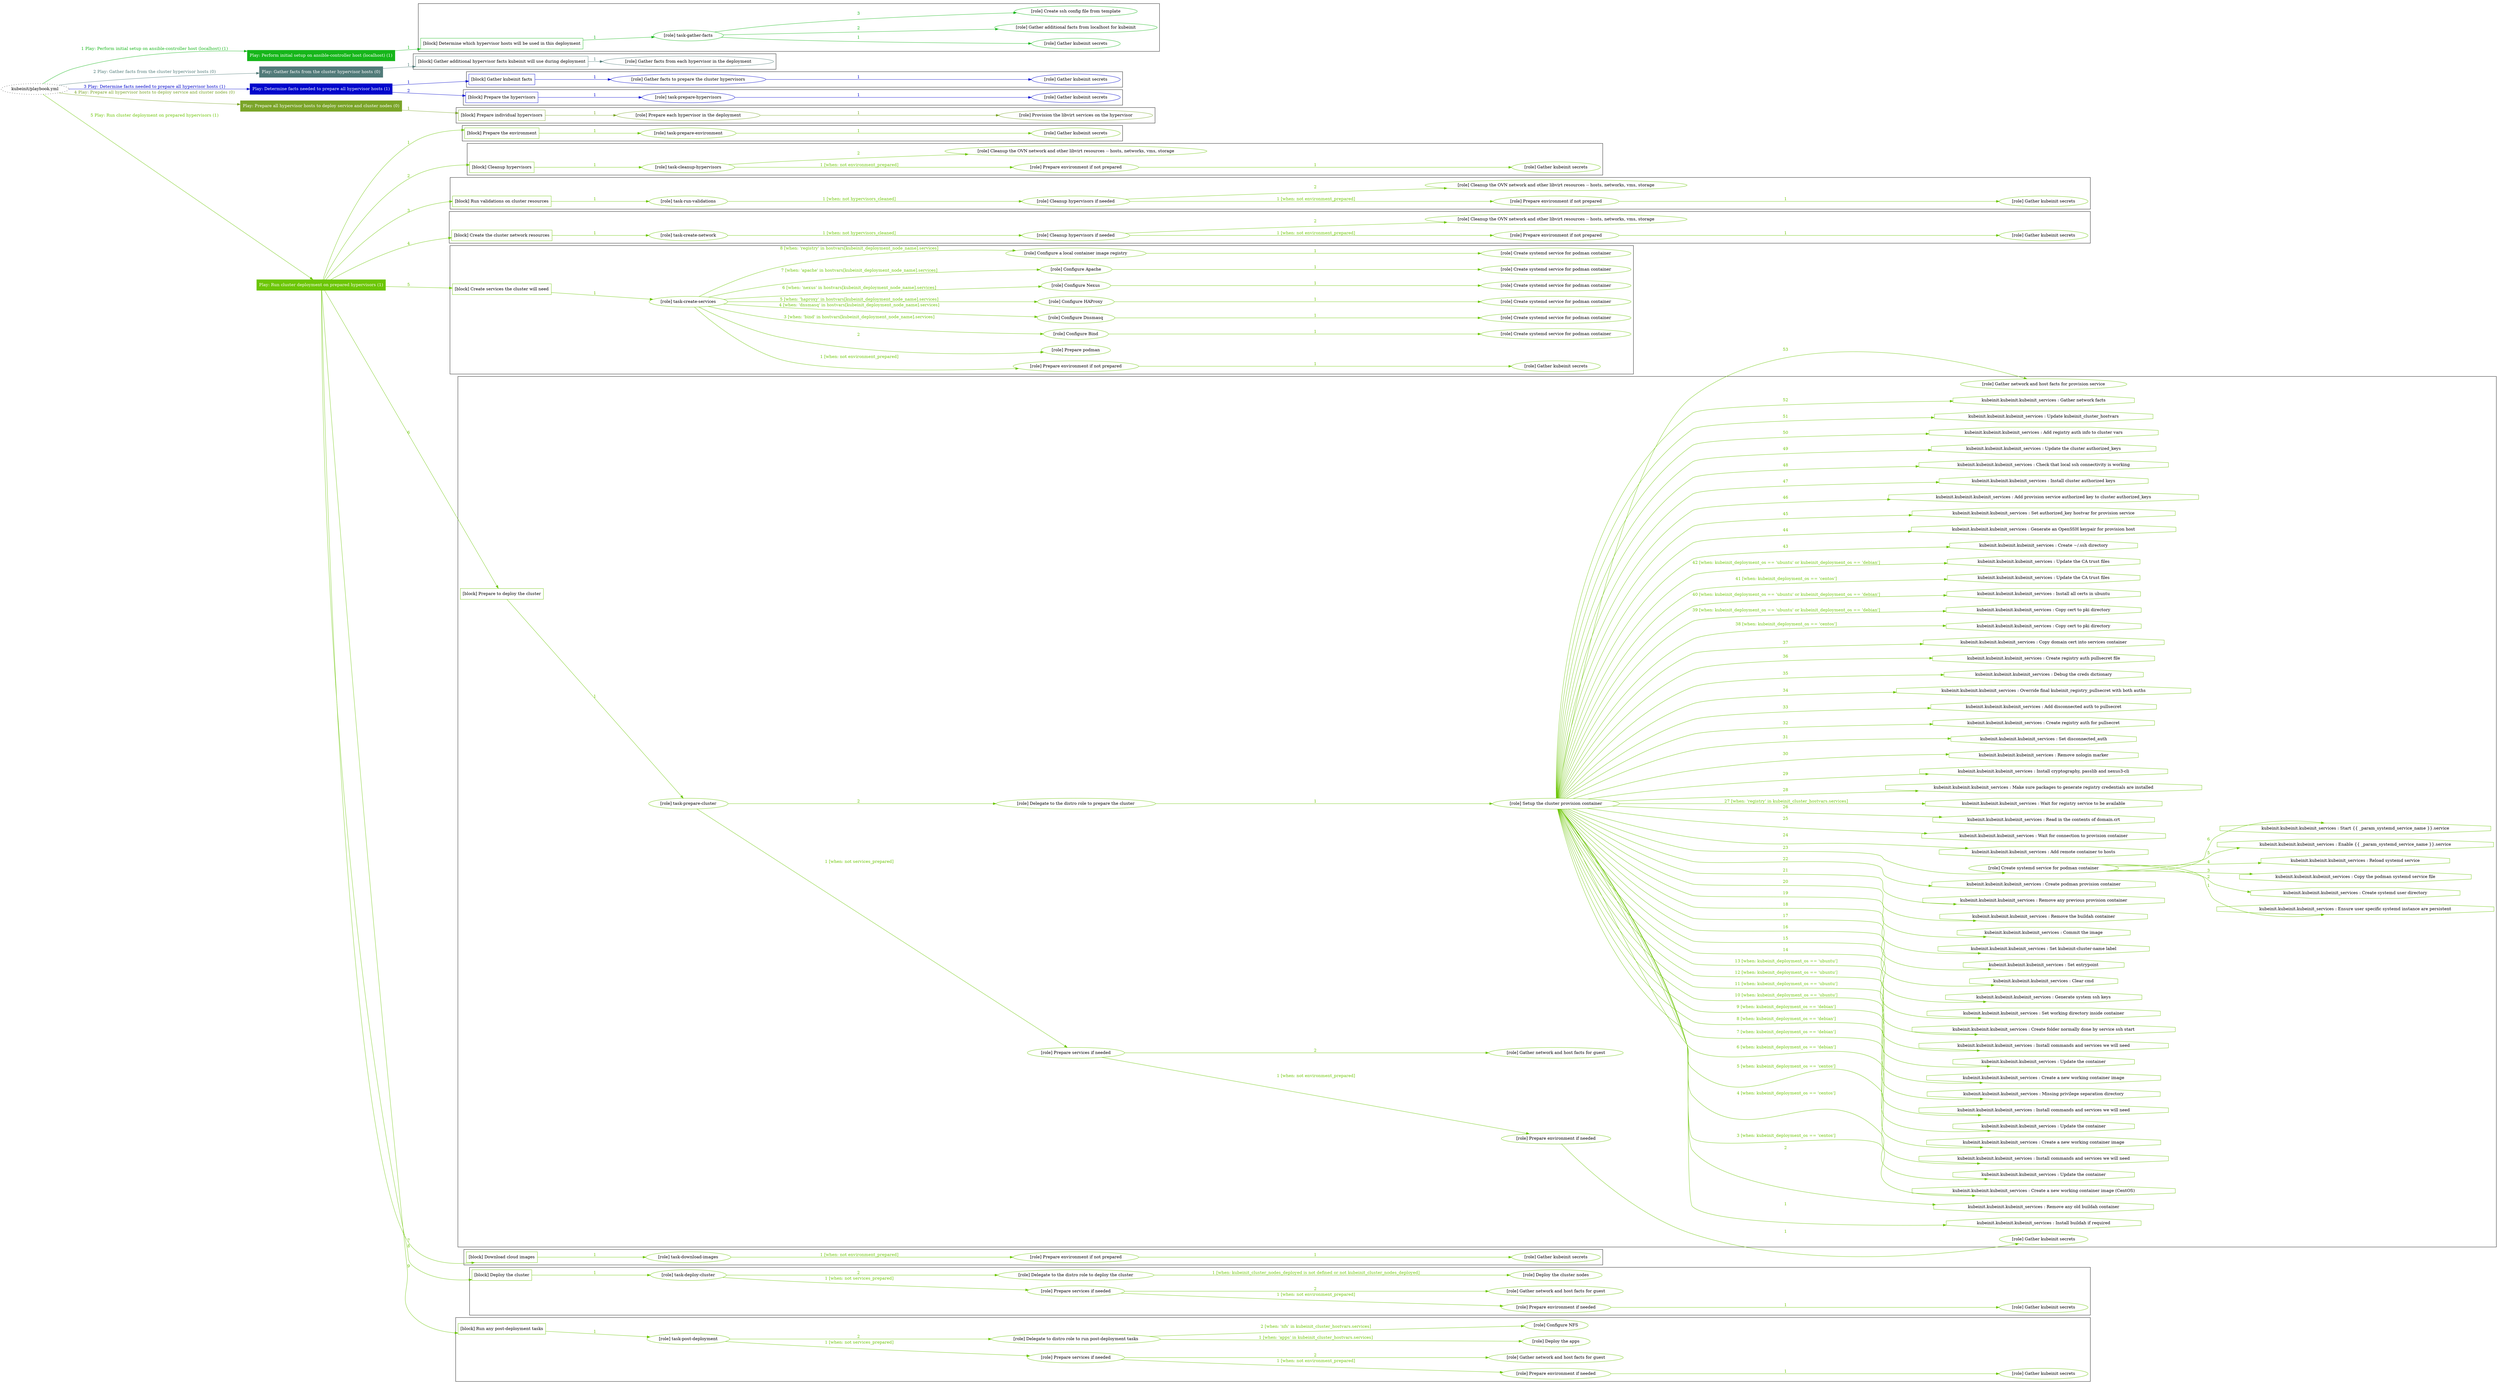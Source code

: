 digraph {
	graph [concentrate=true ordering=in rankdir=LR ratio=fill]
	edge [esep=5 sep=10]
	"kubeinit/playbook.yml" [URL="/home/runner/work/kubeinit/kubeinit/kubeinit/playbook.yml" id=playbook_4934f4cb style=dotted]
	"kubeinit/playbook.yml" -> play_ea3794a0 [label="1 Play: Perform initial setup on ansible-controller host (localhost) (1)" color="#16b61a" fontcolor="#16b61a" id=edge_play_ea3794a0 labeltooltip="1 Play: Perform initial setup on ansible-controller host (localhost) (1)" tooltip="1 Play: Perform initial setup on ansible-controller host (localhost) (1)"]
	subgraph "Play: Perform initial setup on ansible-controller host (localhost) (1)" {
		play_ea3794a0 [label="Play: Perform initial setup on ansible-controller host (localhost) (1)" URL="/home/runner/work/kubeinit/kubeinit/kubeinit/playbook.yml" color="#16b61a" fontcolor="#ffffff" id=play_ea3794a0 shape=box style=filled tooltip=localhost]
		play_ea3794a0 -> block_f4bc4127 [label=1 color="#16b61a" fontcolor="#16b61a" id=edge_block_f4bc4127 labeltooltip=1 tooltip=1]
		subgraph cluster_block_f4bc4127 {
			block_f4bc4127 [label="[block] Determine which hypervisor hosts will be used in this deployment" URL="/home/runner/work/kubeinit/kubeinit/kubeinit/playbook.yml" color="#16b61a" id=block_f4bc4127 labeltooltip="Determine which hypervisor hosts will be used in this deployment" shape=box tooltip="Determine which hypervisor hosts will be used in this deployment"]
			block_f4bc4127 -> role_016e8827 [label="1 " color="#16b61a" fontcolor="#16b61a" id=edge_role_016e8827 labeltooltip="1 " tooltip="1 "]
			subgraph "task-gather-facts" {
				role_016e8827 [label="[role] task-gather-facts" URL="/home/runner/work/kubeinit/kubeinit/kubeinit/playbook.yml" color="#16b61a" id=role_016e8827 tooltip="task-gather-facts"]
				role_016e8827 -> role_120da978 [label="1 " color="#16b61a" fontcolor="#16b61a" id=edge_role_120da978 labeltooltip="1 " tooltip="1 "]
				subgraph "Gather kubeinit secrets" {
					role_120da978 [label="[role] Gather kubeinit secrets" URL="/home/runner/.ansible/collections/ansible_collections/kubeinit/kubeinit/roles/kubeinit_prepare/tasks/build_hypervisors_group.yml" color="#16b61a" id=role_120da978 tooltip="Gather kubeinit secrets"]
				}
				role_016e8827 -> role_53b22292 [label="2 " color="#16b61a" fontcolor="#16b61a" id=edge_role_53b22292 labeltooltip="2 " tooltip="2 "]
				subgraph "Gather additional facts from localhost for kubeinit" {
					role_53b22292 [label="[role] Gather additional facts from localhost for kubeinit" URL="/home/runner/.ansible/collections/ansible_collections/kubeinit/kubeinit/roles/kubeinit_prepare/tasks/build_hypervisors_group.yml" color="#16b61a" id=role_53b22292 tooltip="Gather additional facts from localhost for kubeinit"]
				}
				role_016e8827 -> role_ed98422d [label="3 " color="#16b61a" fontcolor="#16b61a" id=edge_role_ed98422d labeltooltip="3 " tooltip="3 "]
				subgraph "Create ssh config file from template" {
					role_ed98422d [label="[role] Create ssh config file from template" URL="/home/runner/.ansible/collections/ansible_collections/kubeinit/kubeinit/roles/kubeinit_prepare/tasks/build_hypervisors_group.yml" color="#16b61a" id=role_ed98422d tooltip="Create ssh config file from template"]
				}
			}
		}
	}
	"kubeinit/playbook.yml" -> play_dd7f96a6 [label="2 Play: Gather facts from the cluster hypervisor hosts (0)" color="#517b79" fontcolor="#517b79" id=edge_play_dd7f96a6 labeltooltip="2 Play: Gather facts from the cluster hypervisor hosts (0)" tooltip="2 Play: Gather facts from the cluster hypervisor hosts (0)"]
	subgraph "Play: Gather facts from the cluster hypervisor hosts (0)" {
		play_dd7f96a6 [label="Play: Gather facts from the cluster hypervisor hosts (0)" URL="/home/runner/work/kubeinit/kubeinit/kubeinit/playbook.yml" color="#517b79" fontcolor="#ffffff" id=play_dd7f96a6 shape=box style=filled tooltip="Play: Gather facts from the cluster hypervisor hosts (0)"]
		play_dd7f96a6 -> block_edec35a9 [label=1 color="#517b79" fontcolor="#517b79" id=edge_block_edec35a9 labeltooltip=1 tooltip=1]
		subgraph cluster_block_edec35a9 {
			block_edec35a9 [label="[block] Gather additional hypervisor facts kubeinit will use during deployment" URL="/home/runner/work/kubeinit/kubeinit/kubeinit/playbook.yml" color="#517b79" id=block_edec35a9 labeltooltip="Gather additional hypervisor facts kubeinit will use during deployment" shape=box tooltip="Gather additional hypervisor facts kubeinit will use during deployment"]
			block_edec35a9 -> role_c4075331 [label="1 " color="#517b79" fontcolor="#517b79" id=edge_role_c4075331 labeltooltip="1 " tooltip="1 "]
			subgraph "Gather facts from each hypervisor in the deployment" {
				role_c4075331 [label="[role] Gather facts from each hypervisor in the deployment" URL="/home/runner/work/kubeinit/kubeinit/kubeinit/playbook.yml" color="#517b79" id=role_c4075331 tooltip="Gather facts from each hypervisor in the deployment"]
			}
		}
	}
	"kubeinit/playbook.yml" -> play_bf402dd0 [label="3 Play: Determine facts needed to prepare all hypervisor hosts (1)" color="#0006cc" fontcolor="#0006cc" id=edge_play_bf402dd0 labeltooltip="3 Play: Determine facts needed to prepare all hypervisor hosts (1)" tooltip="3 Play: Determine facts needed to prepare all hypervisor hosts (1)"]
	subgraph "Play: Determine facts needed to prepare all hypervisor hosts (1)" {
		play_bf402dd0 [label="Play: Determine facts needed to prepare all hypervisor hosts (1)" URL="/home/runner/work/kubeinit/kubeinit/kubeinit/playbook.yml" color="#0006cc" fontcolor="#ffffff" id=play_bf402dd0 shape=box style=filled tooltip=localhost]
		play_bf402dd0 -> block_d51c7915 [label=1 color="#0006cc" fontcolor="#0006cc" id=edge_block_d51c7915 labeltooltip=1 tooltip=1]
		subgraph cluster_block_d51c7915 {
			block_d51c7915 [label="[block] Gather kubeinit facts" URL="/home/runner/work/kubeinit/kubeinit/kubeinit/playbook.yml" color="#0006cc" id=block_d51c7915 labeltooltip="Gather kubeinit facts" shape=box tooltip="Gather kubeinit facts"]
			block_d51c7915 -> role_5cd23a6c [label="1 " color="#0006cc" fontcolor="#0006cc" id=edge_role_5cd23a6c labeltooltip="1 " tooltip="1 "]
			subgraph "Gather facts to prepare the cluster hypervisors" {
				role_5cd23a6c [label="[role] Gather facts to prepare the cluster hypervisors" URL="/home/runner/work/kubeinit/kubeinit/kubeinit/playbook.yml" color="#0006cc" id=role_5cd23a6c tooltip="Gather facts to prepare the cluster hypervisors"]
				role_5cd23a6c -> role_04a1feef [label="1 " color="#0006cc" fontcolor="#0006cc" id=edge_role_04a1feef labeltooltip="1 " tooltip="1 "]
				subgraph "Gather kubeinit secrets" {
					role_04a1feef [label="[role] Gather kubeinit secrets" URL="/home/runner/.ansible/collections/ansible_collections/kubeinit/kubeinit/roles/kubeinit_prepare/tasks/gather_kubeinit_facts.yml" color="#0006cc" id=role_04a1feef tooltip="Gather kubeinit secrets"]
				}
			}
		}
		play_bf402dd0 -> block_09a7a346 [label=2 color="#0006cc" fontcolor="#0006cc" id=edge_block_09a7a346 labeltooltip=2 tooltip=2]
		subgraph cluster_block_09a7a346 {
			block_09a7a346 [label="[block] Prepare the hypervisors" URL="/home/runner/work/kubeinit/kubeinit/kubeinit/playbook.yml" color="#0006cc" id=block_09a7a346 labeltooltip="Prepare the hypervisors" shape=box tooltip="Prepare the hypervisors"]
			block_09a7a346 -> role_e2bb0c88 [label="1 " color="#0006cc" fontcolor="#0006cc" id=edge_role_e2bb0c88 labeltooltip="1 " tooltip="1 "]
			subgraph "task-prepare-hypervisors" {
				role_e2bb0c88 [label="[role] task-prepare-hypervisors" URL="/home/runner/work/kubeinit/kubeinit/kubeinit/playbook.yml" color="#0006cc" id=role_e2bb0c88 tooltip="task-prepare-hypervisors"]
				role_e2bb0c88 -> role_d41fcbd1 [label="1 " color="#0006cc" fontcolor="#0006cc" id=edge_role_d41fcbd1 labeltooltip="1 " tooltip="1 "]
				subgraph "Gather kubeinit secrets" {
					role_d41fcbd1 [label="[role] Gather kubeinit secrets" URL="/home/runner/.ansible/collections/ansible_collections/kubeinit/kubeinit/roles/kubeinit_prepare/tasks/gather_kubeinit_facts.yml" color="#0006cc" id=role_d41fcbd1 tooltip="Gather kubeinit secrets"]
				}
			}
		}
	}
	"kubeinit/playbook.yml" -> play_63d2fd92 [label="4 Play: Prepare all hypervisor hosts to deploy service and cluster nodes (0)" color="#7aa428" fontcolor="#7aa428" id=edge_play_63d2fd92 labeltooltip="4 Play: Prepare all hypervisor hosts to deploy service and cluster nodes (0)" tooltip="4 Play: Prepare all hypervisor hosts to deploy service and cluster nodes (0)"]
	subgraph "Play: Prepare all hypervisor hosts to deploy service and cluster nodes (0)" {
		play_63d2fd92 [label="Play: Prepare all hypervisor hosts to deploy service and cluster nodes (0)" URL="/home/runner/work/kubeinit/kubeinit/kubeinit/playbook.yml" color="#7aa428" fontcolor="#ffffff" id=play_63d2fd92 shape=box style=filled tooltip="Play: Prepare all hypervisor hosts to deploy service and cluster nodes (0)"]
		play_63d2fd92 -> block_7ea7226e [label=1 color="#7aa428" fontcolor="#7aa428" id=edge_block_7ea7226e labeltooltip=1 tooltip=1]
		subgraph cluster_block_7ea7226e {
			block_7ea7226e [label="[block] Prepare individual hypervisors" URL="/home/runner/work/kubeinit/kubeinit/kubeinit/playbook.yml" color="#7aa428" id=block_7ea7226e labeltooltip="Prepare individual hypervisors" shape=box tooltip="Prepare individual hypervisors"]
			block_7ea7226e -> role_1abc4898 [label="1 " color="#7aa428" fontcolor="#7aa428" id=edge_role_1abc4898 labeltooltip="1 " tooltip="1 "]
			subgraph "Prepare each hypervisor in the deployment" {
				role_1abc4898 [label="[role] Prepare each hypervisor in the deployment" URL="/home/runner/work/kubeinit/kubeinit/kubeinit/playbook.yml" color="#7aa428" id=role_1abc4898 tooltip="Prepare each hypervisor in the deployment"]
				role_1abc4898 -> role_d089b6ea [label="1 " color="#7aa428" fontcolor="#7aa428" id=edge_role_d089b6ea labeltooltip="1 " tooltip="1 "]
				subgraph "Provision the libvirt services on the hypervisor" {
					role_d089b6ea [label="[role] Provision the libvirt services on the hypervisor" URL="/home/runner/.ansible/collections/ansible_collections/kubeinit/kubeinit/roles/kubeinit_prepare/tasks/prepare_hypervisor.yml" color="#7aa428" id=role_d089b6ea tooltip="Provision the libvirt services on the hypervisor"]
				}
			}
		}
	}
	"kubeinit/playbook.yml" -> play_3f7c3c66 [label="5 Play: Run cluster deployment on prepared hypervisors (1)" color="#6cc606" fontcolor="#6cc606" id=edge_play_3f7c3c66 labeltooltip="5 Play: Run cluster deployment on prepared hypervisors (1)" tooltip="5 Play: Run cluster deployment on prepared hypervisors (1)"]
	subgraph "Play: Run cluster deployment on prepared hypervisors (1)" {
		play_3f7c3c66 [label="Play: Run cluster deployment on prepared hypervisors (1)" URL="/home/runner/work/kubeinit/kubeinit/kubeinit/playbook.yml" color="#6cc606" fontcolor="#ffffff" id=play_3f7c3c66 shape=box style=filled tooltip=localhost]
		play_3f7c3c66 -> block_cd6a34c7 [label=1 color="#6cc606" fontcolor="#6cc606" id=edge_block_cd6a34c7 labeltooltip=1 tooltip=1]
		subgraph cluster_block_cd6a34c7 {
			block_cd6a34c7 [label="[block] Prepare the environment" URL="/home/runner/work/kubeinit/kubeinit/kubeinit/playbook.yml" color="#6cc606" id=block_cd6a34c7 labeltooltip="Prepare the environment" shape=box tooltip="Prepare the environment"]
			block_cd6a34c7 -> role_6915295e [label="1 " color="#6cc606" fontcolor="#6cc606" id=edge_role_6915295e labeltooltip="1 " tooltip="1 "]
			subgraph "task-prepare-environment" {
				role_6915295e [label="[role] task-prepare-environment" URL="/home/runner/work/kubeinit/kubeinit/kubeinit/playbook.yml" color="#6cc606" id=role_6915295e tooltip="task-prepare-environment"]
				role_6915295e -> role_ec48a196 [label="1 " color="#6cc606" fontcolor="#6cc606" id=edge_role_ec48a196 labeltooltip="1 " tooltip="1 "]
				subgraph "Gather kubeinit secrets" {
					role_ec48a196 [label="[role] Gather kubeinit secrets" URL="/home/runner/.ansible/collections/ansible_collections/kubeinit/kubeinit/roles/kubeinit_prepare/tasks/gather_kubeinit_facts.yml" color="#6cc606" id=role_ec48a196 tooltip="Gather kubeinit secrets"]
				}
			}
		}
		play_3f7c3c66 -> block_000bb935 [label=2 color="#6cc606" fontcolor="#6cc606" id=edge_block_000bb935 labeltooltip=2 tooltip=2]
		subgraph cluster_block_000bb935 {
			block_000bb935 [label="[block] Cleanup hypervisors" URL="/home/runner/work/kubeinit/kubeinit/kubeinit/playbook.yml" color="#6cc606" id=block_000bb935 labeltooltip="Cleanup hypervisors" shape=box tooltip="Cleanup hypervisors"]
			block_000bb935 -> role_f241dbab [label="1 " color="#6cc606" fontcolor="#6cc606" id=edge_role_f241dbab labeltooltip="1 " tooltip="1 "]
			subgraph "task-cleanup-hypervisors" {
				role_f241dbab [label="[role] task-cleanup-hypervisors" URL="/home/runner/work/kubeinit/kubeinit/kubeinit/playbook.yml" color="#6cc606" id=role_f241dbab tooltip="task-cleanup-hypervisors"]
				role_f241dbab -> role_51d10d52 [label="1 [when: not environment_prepared]" color="#6cc606" fontcolor="#6cc606" id=edge_role_51d10d52 labeltooltip="1 [when: not environment_prepared]" tooltip="1 [when: not environment_prepared]"]
				subgraph "Prepare environment if not prepared" {
					role_51d10d52 [label="[role] Prepare environment if not prepared" URL="/home/runner/.ansible/collections/ansible_collections/kubeinit/kubeinit/roles/kubeinit_prepare/tasks/cleanup_hypervisors.yml" color="#6cc606" id=role_51d10d52 tooltip="Prepare environment if not prepared"]
					role_51d10d52 -> role_0c7019b3 [label="1 " color="#6cc606" fontcolor="#6cc606" id=edge_role_0c7019b3 labeltooltip="1 " tooltip="1 "]
					subgraph "Gather kubeinit secrets" {
						role_0c7019b3 [label="[role] Gather kubeinit secrets" URL="/home/runner/.ansible/collections/ansible_collections/kubeinit/kubeinit/roles/kubeinit_prepare/tasks/gather_kubeinit_facts.yml" color="#6cc606" id=role_0c7019b3 tooltip="Gather kubeinit secrets"]
					}
				}
				role_f241dbab -> role_86c93d81 [label="2 " color="#6cc606" fontcolor="#6cc606" id=edge_role_86c93d81 labeltooltip="2 " tooltip="2 "]
				subgraph "Cleanup the OVN network and other libvirt resources -- hosts, networks, vms, storage" {
					role_86c93d81 [label="[role] Cleanup the OVN network and other libvirt resources -- hosts, networks, vms, storage" URL="/home/runner/.ansible/collections/ansible_collections/kubeinit/kubeinit/roles/kubeinit_prepare/tasks/cleanup_hypervisors.yml" color="#6cc606" id=role_86c93d81 tooltip="Cleanup the OVN network and other libvirt resources -- hosts, networks, vms, storage"]
				}
			}
		}
		play_3f7c3c66 -> block_e200d7bc [label=3 color="#6cc606" fontcolor="#6cc606" id=edge_block_e200d7bc labeltooltip=3 tooltip=3]
		subgraph cluster_block_e200d7bc {
			block_e200d7bc [label="[block] Run validations on cluster resources" URL="/home/runner/work/kubeinit/kubeinit/kubeinit/playbook.yml" color="#6cc606" id=block_e200d7bc labeltooltip="Run validations on cluster resources" shape=box tooltip="Run validations on cluster resources"]
			block_e200d7bc -> role_5c41e8d0 [label="1 " color="#6cc606" fontcolor="#6cc606" id=edge_role_5c41e8d0 labeltooltip="1 " tooltip="1 "]
			subgraph "task-run-validations" {
				role_5c41e8d0 [label="[role] task-run-validations" URL="/home/runner/work/kubeinit/kubeinit/kubeinit/playbook.yml" color="#6cc606" id=role_5c41e8d0 tooltip="task-run-validations"]
				role_5c41e8d0 -> role_ff2cb4a1 [label="1 [when: not hypervisors_cleaned]" color="#6cc606" fontcolor="#6cc606" id=edge_role_ff2cb4a1 labeltooltip="1 [when: not hypervisors_cleaned]" tooltip="1 [when: not hypervisors_cleaned]"]
				subgraph "Cleanup hypervisors if needed" {
					role_ff2cb4a1 [label="[role] Cleanup hypervisors if needed" URL="/home/runner/.ansible/collections/ansible_collections/kubeinit/kubeinit/roles/kubeinit_validations/tasks/main.yml" color="#6cc606" id=role_ff2cb4a1 tooltip="Cleanup hypervisors if needed"]
					role_ff2cb4a1 -> role_9ccf2e3b [label="1 [when: not environment_prepared]" color="#6cc606" fontcolor="#6cc606" id=edge_role_9ccf2e3b labeltooltip="1 [when: not environment_prepared]" tooltip="1 [when: not environment_prepared]"]
					subgraph "Prepare environment if not prepared" {
						role_9ccf2e3b [label="[role] Prepare environment if not prepared" URL="/home/runner/.ansible/collections/ansible_collections/kubeinit/kubeinit/roles/kubeinit_prepare/tasks/cleanup_hypervisors.yml" color="#6cc606" id=role_9ccf2e3b tooltip="Prepare environment if not prepared"]
						role_9ccf2e3b -> role_6fe83c17 [label="1 " color="#6cc606" fontcolor="#6cc606" id=edge_role_6fe83c17 labeltooltip="1 " tooltip="1 "]
						subgraph "Gather kubeinit secrets" {
							role_6fe83c17 [label="[role] Gather kubeinit secrets" URL="/home/runner/.ansible/collections/ansible_collections/kubeinit/kubeinit/roles/kubeinit_prepare/tasks/gather_kubeinit_facts.yml" color="#6cc606" id=role_6fe83c17 tooltip="Gather kubeinit secrets"]
						}
					}
					role_ff2cb4a1 -> role_ad556de8 [label="2 " color="#6cc606" fontcolor="#6cc606" id=edge_role_ad556de8 labeltooltip="2 " tooltip="2 "]
					subgraph "Cleanup the OVN network and other libvirt resources -- hosts, networks, vms, storage" {
						role_ad556de8 [label="[role] Cleanup the OVN network and other libvirt resources -- hosts, networks, vms, storage" URL="/home/runner/.ansible/collections/ansible_collections/kubeinit/kubeinit/roles/kubeinit_prepare/tasks/cleanup_hypervisors.yml" color="#6cc606" id=role_ad556de8 tooltip="Cleanup the OVN network and other libvirt resources -- hosts, networks, vms, storage"]
					}
				}
			}
		}
		play_3f7c3c66 -> block_e9760565 [label=4 color="#6cc606" fontcolor="#6cc606" id=edge_block_e9760565 labeltooltip=4 tooltip=4]
		subgraph cluster_block_e9760565 {
			block_e9760565 [label="[block] Create the cluster network resources" URL="/home/runner/work/kubeinit/kubeinit/kubeinit/playbook.yml" color="#6cc606" id=block_e9760565 labeltooltip="Create the cluster network resources" shape=box tooltip="Create the cluster network resources"]
			block_e9760565 -> role_037780f9 [label="1 " color="#6cc606" fontcolor="#6cc606" id=edge_role_037780f9 labeltooltip="1 " tooltip="1 "]
			subgraph "task-create-network" {
				role_037780f9 [label="[role] task-create-network" URL="/home/runner/work/kubeinit/kubeinit/kubeinit/playbook.yml" color="#6cc606" id=role_037780f9 tooltip="task-create-network"]
				role_037780f9 -> role_dfa423c9 [label="1 [when: not hypervisors_cleaned]" color="#6cc606" fontcolor="#6cc606" id=edge_role_dfa423c9 labeltooltip="1 [when: not hypervisors_cleaned]" tooltip="1 [when: not hypervisors_cleaned]"]
				subgraph "Cleanup hypervisors if needed" {
					role_dfa423c9 [label="[role] Cleanup hypervisors if needed" URL="/home/runner/.ansible/collections/ansible_collections/kubeinit/kubeinit/roles/kubeinit_libvirt/tasks/create_network.yml" color="#6cc606" id=role_dfa423c9 tooltip="Cleanup hypervisors if needed"]
					role_dfa423c9 -> role_5a2df560 [label="1 [when: not environment_prepared]" color="#6cc606" fontcolor="#6cc606" id=edge_role_5a2df560 labeltooltip="1 [when: not environment_prepared]" tooltip="1 [when: not environment_prepared]"]
					subgraph "Prepare environment if not prepared" {
						role_5a2df560 [label="[role] Prepare environment if not prepared" URL="/home/runner/.ansible/collections/ansible_collections/kubeinit/kubeinit/roles/kubeinit_prepare/tasks/cleanup_hypervisors.yml" color="#6cc606" id=role_5a2df560 tooltip="Prepare environment if not prepared"]
						role_5a2df560 -> role_42ed6234 [label="1 " color="#6cc606" fontcolor="#6cc606" id=edge_role_42ed6234 labeltooltip="1 " tooltip="1 "]
						subgraph "Gather kubeinit secrets" {
							role_42ed6234 [label="[role] Gather kubeinit secrets" URL="/home/runner/.ansible/collections/ansible_collections/kubeinit/kubeinit/roles/kubeinit_prepare/tasks/gather_kubeinit_facts.yml" color="#6cc606" id=role_42ed6234 tooltip="Gather kubeinit secrets"]
						}
					}
					role_dfa423c9 -> role_f31902db [label="2 " color="#6cc606" fontcolor="#6cc606" id=edge_role_f31902db labeltooltip="2 " tooltip="2 "]
					subgraph "Cleanup the OVN network and other libvirt resources -- hosts, networks, vms, storage" {
						role_f31902db [label="[role] Cleanup the OVN network and other libvirt resources -- hosts, networks, vms, storage" URL="/home/runner/.ansible/collections/ansible_collections/kubeinit/kubeinit/roles/kubeinit_prepare/tasks/cleanup_hypervisors.yml" color="#6cc606" id=role_f31902db tooltip="Cleanup the OVN network and other libvirt resources -- hosts, networks, vms, storage"]
					}
				}
			}
		}
		play_3f7c3c66 -> block_51747fdf [label=5 color="#6cc606" fontcolor="#6cc606" id=edge_block_51747fdf labeltooltip=5 tooltip=5]
		subgraph cluster_block_51747fdf {
			block_51747fdf [label="[block] Create services the cluster will need" URL="/home/runner/work/kubeinit/kubeinit/kubeinit/playbook.yml" color="#6cc606" id=block_51747fdf labeltooltip="Create services the cluster will need" shape=box tooltip="Create services the cluster will need"]
			block_51747fdf -> role_094503f9 [label="1 " color="#6cc606" fontcolor="#6cc606" id=edge_role_094503f9 labeltooltip="1 " tooltip="1 "]
			subgraph "task-create-services" {
				role_094503f9 [label="[role] task-create-services" URL="/home/runner/work/kubeinit/kubeinit/kubeinit/playbook.yml" color="#6cc606" id=role_094503f9 tooltip="task-create-services"]
				role_094503f9 -> role_ea6b0f39 [label="1 [when: not environment_prepared]" color="#6cc606" fontcolor="#6cc606" id=edge_role_ea6b0f39 labeltooltip="1 [when: not environment_prepared]" tooltip="1 [when: not environment_prepared]"]
				subgraph "Prepare environment if not prepared" {
					role_ea6b0f39 [label="[role] Prepare environment if not prepared" URL="/home/runner/.ansible/collections/ansible_collections/kubeinit/kubeinit/roles/kubeinit_services/tasks/main.yml" color="#6cc606" id=role_ea6b0f39 tooltip="Prepare environment if not prepared"]
					role_ea6b0f39 -> role_7e9e9f47 [label="1 " color="#6cc606" fontcolor="#6cc606" id=edge_role_7e9e9f47 labeltooltip="1 " tooltip="1 "]
					subgraph "Gather kubeinit secrets" {
						role_7e9e9f47 [label="[role] Gather kubeinit secrets" URL="/home/runner/.ansible/collections/ansible_collections/kubeinit/kubeinit/roles/kubeinit_prepare/tasks/gather_kubeinit_facts.yml" color="#6cc606" id=role_7e9e9f47 tooltip="Gather kubeinit secrets"]
					}
				}
				role_094503f9 -> role_8ca9022f [label="2 " color="#6cc606" fontcolor="#6cc606" id=edge_role_8ca9022f labeltooltip="2 " tooltip="2 "]
				subgraph "Prepare podman" {
					role_8ca9022f [label="[role] Prepare podman" URL="/home/runner/.ansible/collections/ansible_collections/kubeinit/kubeinit/roles/kubeinit_services/tasks/00_create_service_pod.yml" color="#6cc606" id=role_8ca9022f tooltip="Prepare podman"]
				}
				role_094503f9 -> role_434f25c4 [label="3 [when: 'bind' in hostvars[kubeinit_deployment_node_name].services]" color="#6cc606" fontcolor="#6cc606" id=edge_role_434f25c4 labeltooltip="3 [when: 'bind' in hostvars[kubeinit_deployment_node_name].services]" tooltip="3 [when: 'bind' in hostvars[kubeinit_deployment_node_name].services]"]
				subgraph "Configure Bind" {
					role_434f25c4 [label="[role] Configure Bind" URL="/home/runner/.ansible/collections/ansible_collections/kubeinit/kubeinit/roles/kubeinit_services/tasks/start_services_containers.yml" color="#6cc606" id=role_434f25c4 tooltip="Configure Bind"]
					role_434f25c4 -> role_3ffc59ff [label="1 " color="#6cc606" fontcolor="#6cc606" id=edge_role_3ffc59ff labeltooltip="1 " tooltip="1 "]
					subgraph "Create systemd service for podman container" {
						role_3ffc59ff [label="[role] Create systemd service for podman container" URL="/home/runner/.ansible/collections/ansible_collections/kubeinit/kubeinit/roles/kubeinit_bind/tasks/main.yml" color="#6cc606" id=role_3ffc59ff tooltip="Create systemd service for podman container"]
					}
				}
				role_094503f9 -> role_be39cb42 [label="4 [when: 'dnsmasq' in hostvars[kubeinit_deployment_node_name].services]" color="#6cc606" fontcolor="#6cc606" id=edge_role_be39cb42 labeltooltip="4 [when: 'dnsmasq' in hostvars[kubeinit_deployment_node_name].services]" tooltip="4 [when: 'dnsmasq' in hostvars[kubeinit_deployment_node_name].services]"]
				subgraph "Configure Dnsmasq" {
					role_be39cb42 [label="[role] Configure Dnsmasq" URL="/home/runner/.ansible/collections/ansible_collections/kubeinit/kubeinit/roles/kubeinit_services/tasks/start_services_containers.yml" color="#6cc606" id=role_be39cb42 tooltip="Configure Dnsmasq"]
					role_be39cb42 -> role_9b044c15 [label="1 " color="#6cc606" fontcolor="#6cc606" id=edge_role_9b044c15 labeltooltip="1 " tooltip="1 "]
					subgraph "Create systemd service for podman container" {
						role_9b044c15 [label="[role] Create systemd service for podman container" URL="/home/runner/.ansible/collections/ansible_collections/kubeinit/kubeinit/roles/kubeinit_dnsmasq/tasks/main.yml" color="#6cc606" id=role_9b044c15 tooltip="Create systemd service for podman container"]
					}
				}
				role_094503f9 -> role_5f63fa28 [label="5 [when: 'haproxy' in hostvars[kubeinit_deployment_node_name].services]" color="#6cc606" fontcolor="#6cc606" id=edge_role_5f63fa28 labeltooltip="5 [when: 'haproxy' in hostvars[kubeinit_deployment_node_name].services]" tooltip="5 [when: 'haproxy' in hostvars[kubeinit_deployment_node_name].services]"]
				subgraph "Configure HAProxy" {
					role_5f63fa28 [label="[role] Configure HAProxy" URL="/home/runner/.ansible/collections/ansible_collections/kubeinit/kubeinit/roles/kubeinit_services/tasks/start_services_containers.yml" color="#6cc606" id=role_5f63fa28 tooltip="Configure HAProxy"]
					role_5f63fa28 -> role_661575a6 [label="1 " color="#6cc606" fontcolor="#6cc606" id=edge_role_661575a6 labeltooltip="1 " tooltip="1 "]
					subgraph "Create systemd service for podman container" {
						role_661575a6 [label="[role] Create systemd service for podman container" URL="/home/runner/.ansible/collections/ansible_collections/kubeinit/kubeinit/roles/kubeinit_haproxy/tasks/main.yml" color="#6cc606" id=role_661575a6 tooltip="Create systemd service for podman container"]
					}
				}
				role_094503f9 -> role_87393626 [label="6 [when: 'nexus' in hostvars[kubeinit_deployment_node_name].services]" color="#6cc606" fontcolor="#6cc606" id=edge_role_87393626 labeltooltip="6 [when: 'nexus' in hostvars[kubeinit_deployment_node_name].services]" tooltip="6 [when: 'nexus' in hostvars[kubeinit_deployment_node_name].services]"]
				subgraph "Configure Nexus" {
					role_87393626 [label="[role] Configure Nexus" URL="/home/runner/.ansible/collections/ansible_collections/kubeinit/kubeinit/roles/kubeinit_services/tasks/start_services_containers.yml" color="#6cc606" id=role_87393626 tooltip="Configure Nexus"]
					role_87393626 -> role_e6cd49a5 [label="1 " color="#6cc606" fontcolor="#6cc606" id=edge_role_e6cd49a5 labeltooltip="1 " tooltip="1 "]
					subgraph "Create systemd service for podman container" {
						role_e6cd49a5 [label="[role] Create systemd service for podman container" URL="/home/runner/.ansible/collections/ansible_collections/kubeinit/kubeinit/roles/kubeinit_nexus/tasks/main.yml" color="#6cc606" id=role_e6cd49a5 tooltip="Create systemd service for podman container"]
					}
				}
				role_094503f9 -> role_fb81ade5 [label="7 [when: 'apache' in hostvars[kubeinit_deployment_node_name].services]" color="#6cc606" fontcolor="#6cc606" id=edge_role_fb81ade5 labeltooltip="7 [when: 'apache' in hostvars[kubeinit_deployment_node_name].services]" tooltip="7 [when: 'apache' in hostvars[kubeinit_deployment_node_name].services]"]
				subgraph "Configure Apache" {
					role_fb81ade5 [label="[role] Configure Apache" URL="/home/runner/.ansible/collections/ansible_collections/kubeinit/kubeinit/roles/kubeinit_services/tasks/start_services_containers.yml" color="#6cc606" id=role_fb81ade5 tooltip="Configure Apache"]
					role_fb81ade5 -> role_ffe793fb [label="1 " color="#6cc606" fontcolor="#6cc606" id=edge_role_ffe793fb labeltooltip="1 " tooltip="1 "]
					subgraph "Create systemd service for podman container" {
						role_ffe793fb [label="[role] Create systemd service for podman container" URL="/home/runner/.ansible/collections/ansible_collections/kubeinit/kubeinit/roles/kubeinit_apache/tasks/main.yml" color="#6cc606" id=role_ffe793fb tooltip="Create systemd service for podman container"]
					}
				}
				role_094503f9 -> role_19324ccf [label="8 [when: 'registry' in hostvars[kubeinit_deployment_node_name].services]" color="#6cc606" fontcolor="#6cc606" id=edge_role_19324ccf labeltooltip="8 [when: 'registry' in hostvars[kubeinit_deployment_node_name].services]" tooltip="8 [when: 'registry' in hostvars[kubeinit_deployment_node_name].services]"]
				subgraph "Configure a local container image registry" {
					role_19324ccf [label="[role] Configure a local container image registry" URL="/home/runner/.ansible/collections/ansible_collections/kubeinit/kubeinit/roles/kubeinit_services/tasks/start_services_containers.yml" color="#6cc606" id=role_19324ccf tooltip="Configure a local container image registry"]
					role_19324ccf -> role_00faefc1 [label="1 " color="#6cc606" fontcolor="#6cc606" id=edge_role_00faefc1 labeltooltip="1 " tooltip="1 "]
					subgraph "Create systemd service for podman container" {
						role_00faefc1 [label="[role] Create systemd service for podman container" URL="/home/runner/.ansible/collections/ansible_collections/kubeinit/kubeinit/roles/kubeinit_registry/tasks/main.yml" color="#6cc606" id=role_00faefc1 tooltip="Create systemd service for podman container"]
					}
				}
			}
		}
		play_3f7c3c66 -> block_84946c6f [label=6 color="#6cc606" fontcolor="#6cc606" id=edge_block_84946c6f labeltooltip=6 tooltip=6]
		subgraph cluster_block_84946c6f {
			block_84946c6f [label="[block] Prepare to deploy the cluster" URL="/home/runner/work/kubeinit/kubeinit/kubeinit/playbook.yml" color="#6cc606" id=block_84946c6f labeltooltip="Prepare to deploy the cluster" shape=box tooltip="Prepare to deploy the cluster"]
			block_84946c6f -> role_757ab6e0 [label="1 " color="#6cc606" fontcolor="#6cc606" id=edge_role_757ab6e0 labeltooltip="1 " tooltip="1 "]
			subgraph "task-prepare-cluster" {
				role_757ab6e0 [label="[role] task-prepare-cluster" URL="/home/runner/work/kubeinit/kubeinit/kubeinit/playbook.yml" color="#6cc606" id=role_757ab6e0 tooltip="task-prepare-cluster"]
				role_757ab6e0 -> role_3cc57cd3 [label="1 [when: not services_prepared]" color="#6cc606" fontcolor="#6cc606" id=edge_role_3cc57cd3 labeltooltip="1 [when: not services_prepared]" tooltip="1 [when: not services_prepared]"]
				subgraph "Prepare services if needed" {
					role_3cc57cd3 [label="[role] Prepare services if needed" URL="/home/runner/.ansible/collections/ansible_collections/kubeinit/kubeinit/roles/kubeinit_prepare/tasks/prepare_cluster.yml" color="#6cc606" id=role_3cc57cd3 tooltip="Prepare services if needed"]
					role_3cc57cd3 -> role_b245ba2c [label="1 [when: not environment_prepared]" color="#6cc606" fontcolor="#6cc606" id=edge_role_b245ba2c labeltooltip="1 [when: not environment_prepared]" tooltip="1 [when: not environment_prepared]"]
					subgraph "Prepare environment if needed" {
						role_b245ba2c [label="[role] Prepare environment if needed" URL="/home/runner/.ansible/collections/ansible_collections/kubeinit/kubeinit/roles/kubeinit_services/tasks/prepare_services.yml" color="#6cc606" id=role_b245ba2c tooltip="Prepare environment if needed"]
						role_b245ba2c -> role_09c6a996 [label="1 " color="#6cc606" fontcolor="#6cc606" id=edge_role_09c6a996 labeltooltip="1 " tooltip="1 "]
						subgraph "Gather kubeinit secrets" {
							role_09c6a996 [label="[role] Gather kubeinit secrets" URL="/home/runner/.ansible/collections/ansible_collections/kubeinit/kubeinit/roles/kubeinit_prepare/tasks/gather_kubeinit_facts.yml" color="#6cc606" id=role_09c6a996 tooltip="Gather kubeinit secrets"]
						}
					}
					role_3cc57cd3 -> role_75194a8b [label="2 " color="#6cc606" fontcolor="#6cc606" id=edge_role_75194a8b labeltooltip="2 " tooltip="2 "]
					subgraph "Gather network and host facts for guest" {
						role_75194a8b [label="[role] Gather network and host facts for guest" URL="/home/runner/.ansible/collections/ansible_collections/kubeinit/kubeinit/roles/kubeinit_services/tasks/prepare_services.yml" color="#6cc606" id=role_75194a8b tooltip="Gather network and host facts for guest"]
					}
				}
				role_757ab6e0 -> role_b08e042c [label="2 " color="#6cc606" fontcolor="#6cc606" id=edge_role_b08e042c labeltooltip="2 " tooltip="2 "]
				subgraph "Delegate to the distro role to prepare the cluster" {
					role_b08e042c [label="[role] Delegate to the distro role to prepare the cluster" URL="/home/runner/.ansible/collections/ansible_collections/kubeinit/kubeinit/roles/kubeinit_prepare/tasks/prepare_cluster.yml" color="#6cc606" id=role_b08e042c tooltip="Delegate to the distro role to prepare the cluster"]
					role_b08e042c -> role_14e3b55b [label="1 " color="#6cc606" fontcolor="#6cc606" id=edge_role_14e3b55b labeltooltip="1 " tooltip="1 "]
					subgraph "Setup the cluster provision container" {
						role_14e3b55b [label="[role] Setup the cluster provision container" URL="/home/runner/.ansible/collections/ansible_collections/kubeinit/kubeinit/roles/kubeinit_cdk/tasks/prepare_cluster.yml" color="#6cc606" id=role_14e3b55b tooltip="Setup the cluster provision container"]
						task_a27d68c1 [label="kubeinit.kubeinit.kubeinit_services : Install buildah if required" URL="/home/runner/.ansible/collections/ansible_collections/kubeinit/kubeinit/roles/kubeinit_services/tasks/create_provision_container.yml" color="#6cc606" id=task_a27d68c1 shape=octagon tooltip="kubeinit.kubeinit.kubeinit_services : Install buildah if required"]
						role_14e3b55b -> task_a27d68c1 [label="1 " color="#6cc606" fontcolor="#6cc606" id=edge_task_a27d68c1 labeltooltip="1 " tooltip="1 "]
						task_d1691f1b [label="kubeinit.kubeinit.kubeinit_services : Remove any old buildah container" URL="/home/runner/.ansible/collections/ansible_collections/kubeinit/kubeinit/roles/kubeinit_services/tasks/create_provision_container.yml" color="#6cc606" id=task_d1691f1b shape=octagon tooltip="kubeinit.kubeinit.kubeinit_services : Remove any old buildah container"]
						role_14e3b55b -> task_d1691f1b [label="2 " color="#6cc606" fontcolor="#6cc606" id=edge_task_d1691f1b labeltooltip="2 " tooltip="2 "]
						task_2cc229f7 [label="kubeinit.kubeinit.kubeinit_services : Create a new working container image (CentOS)" URL="/home/runner/.ansible/collections/ansible_collections/kubeinit/kubeinit/roles/kubeinit_services/tasks/create_provision_container.yml" color="#6cc606" id=task_2cc229f7 shape=octagon tooltip="kubeinit.kubeinit.kubeinit_services : Create a new working container image (CentOS)"]
						role_14e3b55b -> task_2cc229f7 [label="3 [when: kubeinit_deployment_os == 'centos']" color="#6cc606" fontcolor="#6cc606" id=edge_task_2cc229f7 labeltooltip="3 [when: kubeinit_deployment_os == 'centos']" tooltip="3 [when: kubeinit_deployment_os == 'centos']"]
						task_e593665b [label="kubeinit.kubeinit.kubeinit_services : Update the container" URL="/home/runner/.ansible/collections/ansible_collections/kubeinit/kubeinit/roles/kubeinit_services/tasks/create_provision_container.yml" color="#6cc606" id=task_e593665b shape=octagon tooltip="kubeinit.kubeinit.kubeinit_services : Update the container"]
						role_14e3b55b -> task_e593665b [label="4 [when: kubeinit_deployment_os == 'centos']" color="#6cc606" fontcolor="#6cc606" id=edge_task_e593665b labeltooltip="4 [when: kubeinit_deployment_os == 'centos']" tooltip="4 [when: kubeinit_deployment_os == 'centos']"]
						task_b6f85ac1 [label="kubeinit.kubeinit.kubeinit_services : Install commands and services we will need" URL="/home/runner/.ansible/collections/ansible_collections/kubeinit/kubeinit/roles/kubeinit_services/tasks/create_provision_container.yml" color="#6cc606" id=task_b6f85ac1 shape=octagon tooltip="kubeinit.kubeinit.kubeinit_services : Install commands and services we will need"]
						role_14e3b55b -> task_b6f85ac1 [label="5 [when: kubeinit_deployment_os == 'centos']" color="#6cc606" fontcolor="#6cc606" id=edge_task_b6f85ac1 labeltooltip="5 [when: kubeinit_deployment_os == 'centos']" tooltip="5 [when: kubeinit_deployment_os == 'centos']"]
						task_dfd776bd [label="kubeinit.kubeinit.kubeinit_services : Create a new working container image" URL="/home/runner/.ansible/collections/ansible_collections/kubeinit/kubeinit/roles/kubeinit_services/tasks/create_provision_container.yml" color="#6cc606" id=task_dfd776bd shape=octagon tooltip="kubeinit.kubeinit.kubeinit_services : Create a new working container image"]
						role_14e3b55b -> task_dfd776bd [label="6 [when: kubeinit_deployment_os == 'debian']" color="#6cc606" fontcolor="#6cc606" id=edge_task_dfd776bd labeltooltip="6 [when: kubeinit_deployment_os == 'debian']" tooltip="6 [when: kubeinit_deployment_os == 'debian']"]
						task_e9dccb5d [label="kubeinit.kubeinit.kubeinit_services : Update the container" URL="/home/runner/.ansible/collections/ansible_collections/kubeinit/kubeinit/roles/kubeinit_services/tasks/create_provision_container.yml" color="#6cc606" id=task_e9dccb5d shape=octagon tooltip="kubeinit.kubeinit.kubeinit_services : Update the container"]
						role_14e3b55b -> task_e9dccb5d [label="7 [when: kubeinit_deployment_os == 'debian']" color="#6cc606" fontcolor="#6cc606" id=edge_task_e9dccb5d labeltooltip="7 [when: kubeinit_deployment_os == 'debian']" tooltip="7 [when: kubeinit_deployment_os == 'debian']"]
						task_12ac9000 [label="kubeinit.kubeinit.kubeinit_services : Install commands and services we will need" URL="/home/runner/.ansible/collections/ansible_collections/kubeinit/kubeinit/roles/kubeinit_services/tasks/create_provision_container.yml" color="#6cc606" id=task_12ac9000 shape=octagon tooltip="kubeinit.kubeinit.kubeinit_services : Install commands and services we will need"]
						role_14e3b55b -> task_12ac9000 [label="8 [when: kubeinit_deployment_os == 'debian']" color="#6cc606" fontcolor="#6cc606" id=edge_task_12ac9000 labeltooltip="8 [when: kubeinit_deployment_os == 'debian']" tooltip="8 [when: kubeinit_deployment_os == 'debian']"]
						task_705249bd [label="kubeinit.kubeinit.kubeinit_services : Missing privilege separation directory" URL="/home/runner/.ansible/collections/ansible_collections/kubeinit/kubeinit/roles/kubeinit_services/tasks/create_provision_container.yml" color="#6cc606" id=task_705249bd shape=octagon tooltip="kubeinit.kubeinit.kubeinit_services : Missing privilege separation directory"]
						role_14e3b55b -> task_705249bd [label="9 [when: kubeinit_deployment_os == 'debian']" color="#6cc606" fontcolor="#6cc606" id=edge_task_705249bd labeltooltip="9 [when: kubeinit_deployment_os == 'debian']" tooltip="9 [when: kubeinit_deployment_os == 'debian']"]
						task_02e52946 [label="kubeinit.kubeinit.kubeinit_services : Create a new working container image" URL="/home/runner/.ansible/collections/ansible_collections/kubeinit/kubeinit/roles/kubeinit_services/tasks/create_provision_container.yml" color="#6cc606" id=task_02e52946 shape=octagon tooltip="kubeinit.kubeinit.kubeinit_services : Create a new working container image"]
						role_14e3b55b -> task_02e52946 [label="10 [when: kubeinit_deployment_os == 'ubuntu']" color="#6cc606" fontcolor="#6cc606" id=edge_task_02e52946 labeltooltip="10 [when: kubeinit_deployment_os == 'ubuntu']" tooltip="10 [when: kubeinit_deployment_os == 'ubuntu']"]
						task_12eee3ba [label="kubeinit.kubeinit.kubeinit_services : Update the container" URL="/home/runner/.ansible/collections/ansible_collections/kubeinit/kubeinit/roles/kubeinit_services/tasks/create_provision_container.yml" color="#6cc606" id=task_12eee3ba shape=octagon tooltip="kubeinit.kubeinit.kubeinit_services : Update the container"]
						role_14e3b55b -> task_12eee3ba [label="11 [when: kubeinit_deployment_os == 'ubuntu']" color="#6cc606" fontcolor="#6cc606" id=edge_task_12eee3ba labeltooltip="11 [when: kubeinit_deployment_os == 'ubuntu']" tooltip="11 [when: kubeinit_deployment_os == 'ubuntu']"]
						task_a5ad8b7a [label="kubeinit.kubeinit.kubeinit_services : Install commands and services we will need" URL="/home/runner/.ansible/collections/ansible_collections/kubeinit/kubeinit/roles/kubeinit_services/tasks/create_provision_container.yml" color="#6cc606" id=task_a5ad8b7a shape=octagon tooltip="kubeinit.kubeinit.kubeinit_services : Install commands and services we will need"]
						role_14e3b55b -> task_a5ad8b7a [label="12 [when: kubeinit_deployment_os == 'ubuntu']" color="#6cc606" fontcolor="#6cc606" id=edge_task_a5ad8b7a labeltooltip="12 [when: kubeinit_deployment_os == 'ubuntu']" tooltip="12 [when: kubeinit_deployment_os == 'ubuntu']"]
						task_2975b419 [label="kubeinit.kubeinit.kubeinit_services : Create folder normally done by service ssh start" URL="/home/runner/.ansible/collections/ansible_collections/kubeinit/kubeinit/roles/kubeinit_services/tasks/create_provision_container.yml" color="#6cc606" id=task_2975b419 shape=octagon tooltip="kubeinit.kubeinit.kubeinit_services : Create folder normally done by service ssh start"]
						role_14e3b55b -> task_2975b419 [label="13 [when: kubeinit_deployment_os == 'ubuntu']" color="#6cc606" fontcolor="#6cc606" id=edge_task_2975b419 labeltooltip="13 [when: kubeinit_deployment_os == 'ubuntu']" tooltip="13 [when: kubeinit_deployment_os == 'ubuntu']"]
						task_97115a7a [label="kubeinit.kubeinit.kubeinit_services : Set working directory inside container" URL="/home/runner/.ansible/collections/ansible_collections/kubeinit/kubeinit/roles/kubeinit_services/tasks/create_provision_container.yml" color="#6cc606" id=task_97115a7a shape=octagon tooltip="kubeinit.kubeinit.kubeinit_services : Set working directory inside container"]
						role_14e3b55b -> task_97115a7a [label="14 " color="#6cc606" fontcolor="#6cc606" id=edge_task_97115a7a labeltooltip="14 " tooltip="14 "]
						task_2ff726a3 [label="kubeinit.kubeinit.kubeinit_services : Generate system ssh keys" URL="/home/runner/.ansible/collections/ansible_collections/kubeinit/kubeinit/roles/kubeinit_services/tasks/create_provision_container.yml" color="#6cc606" id=task_2ff726a3 shape=octagon tooltip="kubeinit.kubeinit.kubeinit_services : Generate system ssh keys"]
						role_14e3b55b -> task_2ff726a3 [label="15 " color="#6cc606" fontcolor="#6cc606" id=edge_task_2ff726a3 labeltooltip="15 " tooltip="15 "]
						task_0aadc7f1 [label="kubeinit.kubeinit.kubeinit_services : Clear cmd" URL="/home/runner/.ansible/collections/ansible_collections/kubeinit/kubeinit/roles/kubeinit_services/tasks/create_provision_container.yml" color="#6cc606" id=task_0aadc7f1 shape=octagon tooltip="kubeinit.kubeinit.kubeinit_services : Clear cmd"]
						role_14e3b55b -> task_0aadc7f1 [label="16 " color="#6cc606" fontcolor="#6cc606" id=edge_task_0aadc7f1 labeltooltip="16 " tooltip="16 "]
						task_0eeaba41 [label="kubeinit.kubeinit.kubeinit_services : Set entrypoint" URL="/home/runner/.ansible/collections/ansible_collections/kubeinit/kubeinit/roles/kubeinit_services/tasks/create_provision_container.yml" color="#6cc606" id=task_0eeaba41 shape=octagon tooltip="kubeinit.kubeinit.kubeinit_services : Set entrypoint"]
						role_14e3b55b -> task_0eeaba41 [label="17 " color="#6cc606" fontcolor="#6cc606" id=edge_task_0eeaba41 labeltooltip="17 " tooltip="17 "]
						task_f8a3710a [label="kubeinit.kubeinit.kubeinit_services : Set kubeinit-cluster-name label" URL="/home/runner/.ansible/collections/ansible_collections/kubeinit/kubeinit/roles/kubeinit_services/tasks/create_provision_container.yml" color="#6cc606" id=task_f8a3710a shape=octagon tooltip="kubeinit.kubeinit.kubeinit_services : Set kubeinit-cluster-name label"]
						role_14e3b55b -> task_f8a3710a [label="18 " color="#6cc606" fontcolor="#6cc606" id=edge_task_f8a3710a labeltooltip="18 " tooltip="18 "]
						task_c9c41e7e [label="kubeinit.kubeinit.kubeinit_services : Commit the image" URL="/home/runner/.ansible/collections/ansible_collections/kubeinit/kubeinit/roles/kubeinit_services/tasks/create_provision_container.yml" color="#6cc606" id=task_c9c41e7e shape=octagon tooltip="kubeinit.kubeinit.kubeinit_services : Commit the image"]
						role_14e3b55b -> task_c9c41e7e [label="19 " color="#6cc606" fontcolor="#6cc606" id=edge_task_c9c41e7e labeltooltip="19 " tooltip="19 "]
						task_43d999d9 [label="kubeinit.kubeinit.kubeinit_services : Remove the buildah container" URL="/home/runner/.ansible/collections/ansible_collections/kubeinit/kubeinit/roles/kubeinit_services/tasks/create_provision_container.yml" color="#6cc606" id=task_43d999d9 shape=octagon tooltip="kubeinit.kubeinit.kubeinit_services : Remove the buildah container"]
						role_14e3b55b -> task_43d999d9 [label="20 " color="#6cc606" fontcolor="#6cc606" id=edge_task_43d999d9 labeltooltip="20 " tooltip="20 "]
						task_5f24e7d2 [label="kubeinit.kubeinit.kubeinit_services : Remove any previous provision container" URL="/home/runner/.ansible/collections/ansible_collections/kubeinit/kubeinit/roles/kubeinit_services/tasks/create_provision_container.yml" color="#6cc606" id=task_5f24e7d2 shape=octagon tooltip="kubeinit.kubeinit.kubeinit_services : Remove any previous provision container"]
						role_14e3b55b -> task_5f24e7d2 [label="21 " color="#6cc606" fontcolor="#6cc606" id=edge_task_5f24e7d2 labeltooltip="21 " tooltip="21 "]
						task_4055cbc6 [label="kubeinit.kubeinit.kubeinit_services : Create podman provision container" URL="/home/runner/.ansible/collections/ansible_collections/kubeinit/kubeinit/roles/kubeinit_services/tasks/create_provision_container.yml" color="#6cc606" id=task_4055cbc6 shape=octagon tooltip="kubeinit.kubeinit.kubeinit_services : Create podman provision container"]
						role_14e3b55b -> task_4055cbc6 [label="22 " color="#6cc606" fontcolor="#6cc606" id=edge_task_4055cbc6 labeltooltip="22 " tooltip="22 "]
						role_14e3b55b -> role_6df23598 [label="23 " color="#6cc606" fontcolor="#6cc606" id=edge_role_6df23598 labeltooltip="23 " tooltip="23 "]
						subgraph "Create systemd service for podman container" {
							role_6df23598 [label="[role] Create systemd service for podman container" URL="/home/runner/.ansible/collections/ansible_collections/kubeinit/kubeinit/roles/kubeinit_services/tasks/create_provision_container.yml" color="#6cc606" id=role_6df23598 tooltip="Create systemd service for podman container"]
							task_db5eaabe [label="kubeinit.kubeinit.kubeinit_services : Ensure user specific systemd instance are persistent" URL="/home/runner/.ansible/collections/ansible_collections/kubeinit/kubeinit/roles/kubeinit_services/tasks/create_managed_service.yml" color="#6cc606" id=task_db5eaabe shape=octagon tooltip="kubeinit.kubeinit.kubeinit_services : Ensure user specific systemd instance are persistent"]
							role_6df23598 -> task_db5eaabe [label="1 " color="#6cc606" fontcolor="#6cc606" id=edge_task_db5eaabe labeltooltip="1 " tooltip="1 "]
							task_15c1bb69 [label="kubeinit.kubeinit.kubeinit_services : Create systemd user directory" URL="/home/runner/.ansible/collections/ansible_collections/kubeinit/kubeinit/roles/kubeinit_services/tasks/create_managed_service.yml" color="#6cc606" id=task_15c1bb69 shape=octagon tooltip="kubeinit.kubeinit.kubeinit_services : Create systemd user directory"]
							role_6df23598 -> task_15c1bb69 [label="2 " color="#6cc606" fontcolor="#6cc606" id=edge_task_15c1bb69 labeltooltip="2 " tooltip="2 "]
							task_403b3368 [label="kubeinit.kubeinit.kubeinit_services : Copy the podman systemd service file" URL="/home/runner/.ansible/collections/ansible_collections/kubeinit/kubeinit/roles/kubeinit_services/tasks/create_managed_service.yml" color="#6cc606" id=task_403b3368 shape=octagon tooltip="kubeinit.kubeinit.kubeinit_services : Copy the podman systemd service file"]
							role_6df23598 -> task_403b3368 [label="3 " color="#6cc606" fontcolor="#6cc606" id=edge_task_403b3368 labeltooltip="3 " tooltip="3 "]
							task_7cbb5faf [label="kubeinit.kubeinit.kubeinit_services : Reload systemd service" URL="/home/runner/.ansible/collections/ansible_collections/kubeinit/kubeinit/roles/kubeinit_services/tasks/create_managed_service.yml" color="#6cc606" id=task_7cbb5faf shape=octagon tooltip="kubeinit.kubeinit.kubeinit_services : Reload systemd service"]
							role_6df23598 -> task_7cbb5faf [label="4 " color="#6cc606" fontcolor="#6cc606" id=edge_task_7cbb5faf labeltooltip="4 " tooltip="4 "]
							task_5d1e6bd6 [label="kubeinit.kubeinit.kubeinit_services : Enable {{ _param_systemd_service_name }}.service" URL="/home/runner/.ansible/collections/ansible_collections/kubeinit/kubeinit/roles/kubeinit_services/tasks/create_managed_service.yml" color="#6cc606" id=task_5d1e6bd6 shape=octagon tooltip="kubeinit.kubeinit.kubeinit_services : Enable {{ _param_systemd_service_name }}.service"]
							role_6df23598 -> task_5d1e6bd6 [label="5 " color="#6cc606" fontcolor="#6cc606" id=edge_task_5d1e6bd6 labeltooltip="5 " tooltip="5 "]
							task_5e7f51dd [label="kubeinit.kubeinit.kubeinit_services : Start {{ _param_systemd_service_name }}.service" URL="/home/runner/.ansible/collections/ansible_collections/kubeinit/kubeinit/roles/kubeinit_services/tasks/create_managed_service.yml" color="#6cc606" id=task_5e7f51dd shape=octagon tooltip="kubeinit.kubeinit.kubeinit_services : Start {{ _param_systemd_service_name }}.service"]
							role_6df23598 -> task_5e7f51dd [label="6 " color="#6cc606" fontcolor="#6cc606" id=edge_task_5e7f51dd labeltooltip="6 " tooltip="6 "]
						}
						task_f0d2255f [label="kubeinit.kubeinit.kubeinit_services : Add remote container to hosts" URL="/home/runner/.ansible/collections/ansible_collections/kubeinit/kubeinit/roles/kubeinit_services/tasks/create_provision_container.yml" color="#6cc606" id=task_f0d2255f shape=octagon tooltip="kubeinit.kubeinit.kubeinit_services : Add remote container to hosts"]
						role_14e3b55b -> task_f0d2255f [label="24 " color="#6cc606" fontcolor="#6cc606" id=edge_task_f0d2255f labeltooltip="24 " tooltip="24 "]
						task_701d7f1e [label="kubeinit.kubeinit.kubeinit_services : Wait for connection to provision container" URL="/home/runner/.ansible/collections/ansible_collections/kubeinit/kubeinit/roles/kubeinit_services/tasks/create_provision_container.yml" color="#6cc606" id=task_701d7f1e shape=octagon tooltip="kubeinit.kubeinit.kubeinit_services : Wait for connection to provision container"]
						role_14e3b55b -> task_701d7f1e [label="25 " color="#6cc606" fontcolor="#6cc606" id=edge_task_701d7f1e labeltooltip="25 " tooltip="25 "]
						task_3e4aa49d [label="kubeinit.kubeinit.kubeinit_services : Read in the contents of domain.crt" URL="/home/runner/.ansible/collections/ansible_collections/kubeinit/kubeinit/roles/kubeinit_services/tasks/create_provision_container.yml" color="#6cc606" id=task_3e4aa49d shape=octagon tooltip="kubeinit.kubeinit.kubeinit_services : Read in the contents of domain.crt"]
						role_14e3b55b -> task_3e4aa49d [label="26 " color="#6cc606" fontcolor="#6cc606" id=edge_task_3e4aa49d labeltooltip="26 " tooltip="26 "]
						task_8993faaf [label="kubeinit.kubeinit.kubeinit_services : Wait for registry service to be available" URL="/home/runner/.ansible/collections/ansible_collections/kubeinit/kubeinit/roles/kubeinit_services/tasks/create_provision_container.yml" color="#6cc606" id=task_8993faaf shape=octagon tooltip="kubeinit.kubeinit.kubeinit_services : Wait for registry service to be available"]
						role_14e3b55b -> task_8993faaf [label="27 [when: 'registry' in kubeinit_cluster_hostvars.services]" color="#6cc606" fontcolor="#6cc606" id=edge_task_8993faaf labeltooltip="27 [when: 'registry' in kubeinit_cluster_hostvars.services]" tooltip="27 [when: 'registry' in kubeinit_cluster_hostvars.services]"]
						task_662dc0f5 [label="kubeinit.kubeinit.kubeinit_services : Make sure packages to generate registry credentials are installed" URL="/home/runner/.ansible/collections/ansible_collections/kubeinit/kubeinit/roles/kubeinit_services/tasks/create_provision_container.yml" color="#6cc606" id=task_662dc0f5 shape=octagon tooltip="kubeinit.kubeinit.kubeinit_services : Make sure packages to generate registry credentials are installed"]
						role_14e3b55b -> task_662dc0f5 [label="28 " color="#6cc606" fontcolor="#6cc606" id=edge_task_662dc0f5 labeltooltip="28 " tooltip="28 "]
						task_41198871 [label="kubeinit.kubeinit.kubeinit_services : Install cryptography, passlib and nexus3-cli" URL="/home/runner/.ansible/collections/ansible_collections/kubeinit/kubeinit/roles/kubeinit_services/tasks/create_provision_container.yml" color="#6cc606" id=task_41198871 shape=octagon tooltip="kubeinit.kubeinit.kubeinit_services : Install cryptography, passlib and nexus3-cli"]
						role_14e3b55b -> task_41198871 [label="29 " color="#6cc606" fontcolor="#6cc606" id=edge_task_41198871 labeltooltip="29 " tooltip="29 "]
						task_48e9b996 [label="kubeinit.kubeinit.kubeinit_services : Remove nologin marker" URL="/home/runner/.ansible/collections/ansible_collections/kubeinit/kubeinit/roles/kubeinit_services/tasks/create_provision_container.yml" color="#6cc606" id=task_48e9b996 shape=octagon tooltip="kubeinit.kubeinit.kubeinit_services : Remove nologin marker"]
						role_14e3b55b -> task_48e9b996 [label="30 " color="#6cc606" fontcolor="#6cc606" id=edge_task_48e9b996 labeltooltip="30 " tooltip="30 "]
						task_84dcf894 [label="kubeinit.kubeinit.kubeinit_services : Set disconnected_auth" URL="/home/runner/.ansible/collections/ansible_collections/kubeinit/kubeinit/roles/kubeinit_services/tasks/create_provision_container.yml" color="#6cc606" id=task_84dcf894 shape=octagon tooltip="kubeinit.kubeinit.kubeinit_services : Set disconnected_auth"]
						role_14e3b55b -> task_84dcf894 [label="31 " color="#6cc606" fontcolor="#6cc606" id=edge_task_84dcf894 labeltooltip="31 " tooltip="31 "]
						task_cfa6ad8c [label="kubeinit.kubeinit.kubeinit_services : Create registry auth for pullsecret" URL="/home/runner/.ansible/collections/ansible_collections/kubeinit/kubeinit/roles/kubeinit_services/tasks/create_provision_container.yml" color="#6cc606" id=task_cfa6ad8c shape=octagon tooltip="kubeinit.kubeinit.kubeinit_services : Create registry auth for pullsecret"]
						role_14e3b55b -> task_cfa6ad8c [label="32 " color="#6cc606" fontcolor="#6cc606" id=edge_task_cfa6ad8c labeltooltip="32 " tooltip="32 "]
						task_faefce6e [label="kubeinit.kubeinit.kubeinit_services : Add disconnected auth to pullsecret" URL="/home/runner/.ansible/collections/ansible_collections/kubeinit/kubeinit/roles/kubeinit_services/tasks/create_provision_container.yml" color="#6cc606" id=task_faefce6e shape=octagon tooltip="kubeinit.kubeinit.kubeinit_services : Add disconnected auth to pullsecret"]
						role_14e3b55b -> task_faefce6e [label="33 " color="#6cc606" fontcolor="#6cc606" id=edge_task_faefce6e labeltooltip="33 " tooltip="33 "]
						task_8d67984e [label="kubeinit.kubeinit.kubeinit_services : Override final kubeinit_registry_pullsecret with both auths" URL="/home/runner/.ansible/collections/ansible_collections/kubeinit/kubeinit/roles/kubeinit_services/tasks/create_provision_container.yml" color="#6cc606" id=task_8d67984e shape=octagon tooltip="kubeinit.kubeinit.kubeinit_services : Override final kubeinit_registry_pullsecret with both auths"]
						role_14e3b55b -> task_8d67984e [label="34 " color="#6cc606" fontcolor="#6cc606" id=edge_task_8d67984e labeltooltip="34 " tooltip="34 "]
						task_d3ba2dd9 [label="kubeinit.kubeinit.kubeinit_services : Debug the creds dictionary" URL="/home/runner/.ansible/collections/ansible_collections/kubeinit/kubeinit/roles/kubeinit_services/tasks/create_provision_container.yml" color="#6cc606" id=task_d3ba2dd9 shape=octagon tooltip="kubeinit.kubeinit.kubeinit_services : Debug the creds dictionary"]
						role_14e3b55b -> task_d3ba2dd9 [label="35 " color="#6cc606" fontcolor="#6cc606" id=edge_task_d3ba2dd9 labeltooltip="35 " tooltip="35 "]
						task_1c62430f [label="kubeinit.kubeinit.kubeinit_services : Create registry auth pullsecret file" URL="/home/runner/.ansible/collections/ansible_collections/kubeinit/kubeinit/roles/kubeinit_services/tasks/create_provision_container.yml" color="#6cc606" id=task_1c62430f shape=octagon tooltip="kubeinit.kubeinit.kubeinit_services : Create registry auth pullsecret file"]
						role_14e3b55b -> task_1c62430f [label="36 " color="#6cc606" fontcolor="#6cc606" id=edge_task_1c62430f labeltooltip="36 " tooltip="36 "]
						task_98a6ad65 [label="kubeinit.kubeinit.kubeinit_services : Copy domain cert into services container" URL="/home/runner/.ansible/collections/ansible_collections/kubeinit/kubeinit/roles/kubeinit_services/tasks/create_provision_container.yml" color="#6cc606" id=task_98a6ad65 shape=octagon tooltip="kubeinit.kubeinit.kubeinit_services : Copy domain cert into services container"]
						role_14e3b55b -> task_98a6ad65 [label="37 " color="#6cc606" fontcolor="#6cc606" id=edge_task_98a6ad65 labeltooltip="37 " tooltip="37 "]
						task_efebe75c [label="kubeinit.kubeinit.kubeinit_services : Copy cert to pki directory" URL="/home/runner/.ansible/collections/ansible_collections/kubeinit/kubeinit/roles/kubeinit_services/tasks/create_provision_container.yml" color="#6cc606" id=task_efebe75c shape=octagon tooltip="kubeinit.kubeinit.kubeinit_services : Copy cert to pki directory"]
						role_14e3b55b -> task_efebe75c [label="38 [when: kubeinit_deployment_os == 'centos']" color="#6cc606" fontcolor="#6cc606" id=edge_task_efebe75c labeltooltip="38 [when: kubeinit_deployment_os == 'centos']" tooltip="38 [when: kubeinit_deployment_os == 'centos']"]
						task_588a8b35 [label="kubeinit.kubeinit.kubeinit_services : Copy cert to pki directory" URL="/home/runner/.ansible/collections/ansible_collections/kubeinit/kubeinit/roles/kubeinit_services/tasks/create_provision_container.yml" color="#6cc606" id=task_588a8b35 shape=octagon tooltip="kubeinit.kubeinit.kubeinit_services : Copy cert to pki directory"]
						role_14e3b55b -> task_588a8b35 [label="39 [when: kubeinit_deployment_os == 'ubuntu' or kubeinit_deployment_os == 'debian']" color="#6cc606" fontcolor="#6cc606" id=edge_task_588a8b35 labeltooltip="39 [when: kubeinit_deployment_os == 'ubuntu' or kubeinit_deployment_os == 'debian']" tooltip="39 [when: kubeinit_deployment_os == 'ubuntu' or kubeinit_deployment_os == 'debian']"]
						task_5e87fb42 [label="kubeinit.kubeinit.kubeinit_services : Install all certs in ubuntu" URL="/home/runner/.ansible/collections/ansible_collections/kubeinit/kubeinit/roles/kubeinit_services/tasks/create_provision_container.yml" color="#6cc606" id=task_5e87fb42 shape=octagon tooltip="kubeinit.kubeinit.kubeinit_services : Install all certs in ubuntu"]
						role_14e3b55b -> task_5e87fb42 [label="40 [when: kubeinit_deployment_os == 'ubuntu' or kubeinit_deployment_os == 'debian']" color="#6cc606" fontcolor="#6cc606" id=edge_task_5e87fb42 labeltooltip="40 [when: kubeinit_deployment_os == 'ubuntu' or kubeinit_deployment_os == 'debian']" tooltip="40 [when: kubeinit_deployment_os == 'ubuntu' or kubeinit_deployment_os == 'debian']"]
						task_2526d790 [label="kubeinit.kubeinit.kubeinit_services : Update the CA trust files" URL="/home/runner/.ansible/collections/ansible_collections/kubeinit/kubeinit/roles/kubeinit_services/tasks/create_provision_container.yml" color="#6cc606" id=task_2526d790 shape=octagon tooltip="kubeinit.kubeinit.kubeinit_services : Update the CA trust files"]
						role_14e3b55b -> task_2526d790 [label="41 [when: kubeinit_deployment_os == 'centos']" color="#6cc606" fontcolor="#6cc606" id=edge_task_2526d790 labeltooltip="41 [when: kubeinit_deployment_os == 'centos']" tooltip="41 [when: kubeinit_deployment_os == 'centos']"]
						task_71de3d83 [label="kubeinit.kubeinit.kubeinit_services : Update the CA trust files" URL="/home/runner/.ansible/collections/ansible_collections/kubeinit/kubeinit/roles/kubeinit_services/tasks/create_provision_container.yml" color="#6cc606" id=task_71de3d83 shape=octagon tooltip="kubeinit.kubeinit.kubeinit_services : Update the CA trust files"]
						role_14e3b55b -> task_71de3d83 [label="42 [when: kubeinit_deployment_os == 'ubuntu' or kubeinit_deployment_os == 'debian']" color="#6cc606" fontcolor="#6cc606" id=edge_task_71de3d83 labeltooltip="42 [when: kubeinit_deployment_os == 'ubuntu' or kubeinit_deployment_os == 'debian']" tooltip="42 [when: kubeinit_deployment_os == 'ubuntu' or kubeinit_deployment_os == 'debian']"]
						task_cb722028 [label="kubeinit.kubeinit.kubeinit_services : Create ~/.ssh directory" URL="/home/runner/.ansible/collections/ansible_collections/kubeinit/kubeinit/roles/kubeinit_services/tasks/create_provision_container.yml" color="#6cc606" id=task_cb722028 shape=octagon tooltip="kubeinit.kubeinit.kubeinit_services : Create ~/.ssh directory"]
						role_14e3b55b -> task_cb722028 [label="43 " color="#6cc606" fontcolor="#6cc606" id=edge_task_cb722028 labeltooltip="43 " tooltip="43 "]
						task_2ba69f60 [label="kubeinit.kubeinit.kubeinit_services : Generate an OpenSSH keypair for provision host" URL="/home/runner/.ansible/collections/ansible_collections/kubeinit/kubeinit/roles/kubeinit_services/tasks/create_provision_container.yml" color="#6cc606" id=task_2ba69f60 shape=octagon tooltip="kubeinit.kubeinit.kubeinit_services : Generate an OpenSSH keypair for provision host"]
						role_14e3b55b -> task_2ba69f60 [label="44 " color="#6cc606" fontcolor="#6cc606" id=edge_task_2ba69f60 labeltooltip="44 " tooltip="44 "]
						task_c34e2580 [label="kubeinit.kubeinit.kubeinit_services : Set authorized_key hostvar for provision service" URL="/home/runner/.ansible/collections/ansible_collections/kubeinit/kubeinit/roles/kubeinit_services/tasks/create_provision_container.yml" color="#6cc606" id=task_c34e2580 shape=octagon tooltip="kubeinit.kubeinit.kubeinit_services : Set authorized_key hostvar for provision service"]
						role_14e3b55b -> task_c34e2580 [label="45 " color="#6cc606" fontcolor="#6cc606" id=edge_task_c34e2580 labeltooltip="45 " tooltip="45 "]
						task_863283ee [label="kubeinit.kubeinit.kubeinit_services : Add provision service authorized key to cluster authorized_keys" URL="/home/runner/.ansible/collections/ansible_collections/kubeinit/kubeinit/roles/kubeinit_services/tasks/create_provision_container.yml" color="#6cc606" id=task_863283ee shape=octagon tooltip="kubeinit.kubeinit.kubeinit_services : Add provision service authorized key to cluster authorized_keys"]
						role_14e3b55b -> task_863283ee [label="46 " color="#6cc606" fontcolor="#6cc606" id=edge_task_863283ee labeltooltip="46 " tooltip="46 "]
						task_3ea387ab [label="kubeinit.kubeinit.kubeinit_services : Install cluster authorized keys" URL="/home/runner/.ansible/collections/ansible_collections/kubeinit/kubeinit/roles/kubeinit_services/tasks/create_provision_container.yml" color="#6cc606" id=task_3ea387ab shape=octagon tooltip="kubeinit.kubeinit.kubeinit_services : Install cluster authorized keys"]
						role_14e3b55b -> task_3ea387ab [label="47 " color="#6cc606" fontcolor="#6cc606" id=edge_task_3ea387ab labeltooltip="47 " tooltip="47 "]
						task_246e50a1 [label="kubeinit.kubeinit.kubeinit_services : Check that local ssh connectivity is working" URL="/home/runner/.ansible/collections/ansible_collections/kubeinit/kubeinit/roles/kubeinit_services/tasks/create_provision_container.yml" color="#6cc606" id=task_246e50a1 shape=octagon tooltip="kubeinit.kubeinit.kubeinit_services : Check that local ssh connectivity is working"]
						role_14e3b55b -> task_246e50a1 [label="48 " color="#6cc606" fontcolor="#6cc606" id=edge_task_246e50a1 labeltooltip="48 " tooltip="48 "]
						task_e3c55fc0 [label="kubeinit.kubeinit.kubeinit_services : Update the cluster authorized_keys" URL="/home/runner/.ansible/collections/ansible_collections/kubeinit/kubeinit/roles/kubeinit_services/tasks/create_provision_container.yml" color="#6cc606" id=task_e3c55fc0 shape=octagon tooltip="kubeinit.kubeinit.kubeinit_services : Update the cluster authorized_keys"]
						role_14e3b55b -> task_e3c55fc0 [label="49 " color="#6cc606" fontcolor="#6cc606" id=edge_task_e3c55fc0 labeltooltip="49 " tooltip="49 "]
						task_74b33a50 [label="kubeinit.kubeinit.kubeinit_services : Add registry auth info to cluster vars" URL="/home/runner/.ansible/collections/ansible_collections/kubeinit/kubeinit/roles/kubeinit_services/tasks/create_provision_container.yml" color="#6cc606" id=task_74b33a50 shape=octagon tooltip="kubeinit.kubeinit.kubeinit_services : Add registry auth info to cluster vars"]
						role_14e3b55b -> task_74b33a50 [label="50 " color="#6cc606" fontcolor="#6cc606" id=edge_task_74b33a50 labeltooltip="50 " tooltip="50 "]
						task_3f3887ea [label="kubeinit.kubeinit.kubeinit_services : Update kubeinit_cluster_hostvars" URL="/home/runner/.ansible/collections/ansible_collections/kubeinit/kubeinit/roles/kubeinit_services/tasks/create_provision_container.yml" color="#6cc606" id=task_3f3887ea shape=octagon tooltip="kubeinit.kubeinit.kubeinit_services : Update kubeinit_cluster_hostvars"]
						role_14e3b55b -> task_3f3887ea [label="51 " color="#6cc606" fontcolor="#6cc606" id=edge_task_3f3887ea labeltooltip="51 " tooltip="51 "]
						task_b3118eaa [label="kubeinit.kubeinit.kubeinit_services : Gather network facts" URL="/home/runner/.ansible/collections/ansible_collections/kubeinit/kubeinit/roles/kubeinit_services/tasks/create_provision_container.yml" color="#6cc606" id=task_b3118eaa shape=octagon tooltip="kubeinit.kubeinit.kubeinit_services : Gather network facts"]
						role_14e3b55b -> task_b3118eaa [label="52 " color="#6cc606" fontcolor="#6cc606" id=edge_task_b3118eaa labeltooltip="52 " tooltip="52 "]
						role_14e3b55b -> role_5f63020d [label="53 " color="#6cc606" fontcolor="#6cc606" id=edge_role_5f63020d labeltooltip="53 " tooltip="53 "]
						subgraph "Gather network and host facts for provision service" {
							role_5f63020d [label="[role] Gather network and host facts for provision service" URL="/home/runner/.ansible/collections/ansible_collections/kubeinit/kubeinit/roles/kubeinit_services/tasks/create_provision_container.yml" color="#6cc606" id=role_5f63020d tooltip="Gather network and host facts for provision service"]
						}
					}
				}
			}
		}
		play_3f7c3c66 -> block_08da4126 [label=7 color="#6cc606" fontcolor="#6cc606" id=edge_block_08da4126 labeltooltip=7 tooltip=7]
		subgraph cluster_block_08da4126 {
			block_08da4126 [label="[block] Download cloud images" URL="/home/runner/work/kubeinit/kubeinit/kubeinit/playbook.yml" color="#6cc606" id=block_08da4126 labeltooltip="Download cloud images" shape=box tooltip="Download cloud images"]
			block_08da4126 -> role_556ed8e0 [label="1 " color="#6cc606" fontcolor="#6cc606" id=edge_role_556ed8e0 labeltooltip="1 " tooltip="1 "]
			subgraph "task-download-images" {
				role_556ed8e0 [label="[role] task-download-images" URL="/home/runner/work/kubeinit/kubeinit/kubeinit/playbook.yml" color="#6cc606" id=role_556ed8e0 tooltip="task-download-images"]
				role_556ed8e0 -> role_23484428 [label="1 [when: not environment_prepared]" color="#6cc606" fontcolor="#6cc606" id=edge_role_23484428 labeltooltip="1 [when: not environment_prepared]" tooltip="1 [when: not environment_prepared]"]
				subgraph "Prepare environment if not prepared" {
					role_23484428 [label="[role] Prepare environment if not prepared" URL="/home/runner/.ansible/collections/ansible_collections/kubeinit/kubeinit/roles/kubeinit_libvirt/tasks/download_cloud_images.yml" color="#6cc606" id=role_23484428 tooltip="Prepare environment if not prepared"]
					role_23484428 -> role_deb0870f [label="1 " color="#6cc606" fontcolor="#6cc606" id=edge_role_deb0870f labeltooltip="1 " tooltip="1 "]
					subgraph "Gather kubeinit secrets" {
						role_deb0870f [label="[role] Gather kubeinit secrets" URL="/home/runner/.ansible/collections/ansible_collections/kubeinit/kubeinit/roles/kubeinit_prepare/tasks/gather_kubeinit_facts.yml" color="#6cc606" id=role_deb0870f tooltip="Gather kubeinit secrets"]
					}
				}
			}
		}
		play_3f7c3c66 -> block_a29fe9e3 [label=8 color="#6cc606" fontcolor="#6cc606" id=edge_block_a29fe9e3 labeltooltip=8 tooltip=8]
		subgraph cluster_block_a29fe9e3 {
			block_a29fe9e3 [label="[block] Deploy the cluster" URL="/home/runner/work/kubeinit/kubeinit/kubeinit/playbook.yml" color="#6cc606" id=block_a29fe9e3 labeltooltip="Deploy the cluster" shape=box tooltip="Deploy the cluster"]
			block_a29fe9e3 -> role_86585867 [label="1 " color="#6cc606" fontcolor="#6cc606" id=edge_role_86585867 labeltooltip="1 " tooltip="1 "]
			subgraph "task-deploy-cluster" {
				role_86585867 [label="[role] task-deploy-cluster" URL="/home/runner/work/kubeinit/kubeinit/kubeinit/playbook.yml" color="#6cc606" id=role_86585867 tooltip="task-deploy-cluster"]
				role_86585867 -> role_aef9c6d1 [label="1 [when: not services_prepared]" color="#6cc606" fontcolor="#6cc606" id=edge_role_aef9c6d1 labeltooltip="1 [when: not services_prepared]" tooltip="1 [when: not services_prepared]"]
				subgraph "Prepare services if needed" {
					role_aef9c6d1 [label="[role] Prepare services if needed" URL="/home/runner/.ansible/collections/ansible_collections/kubeinit/kubeinit/roles/kubeinit_prepare/tasks/deploy_cluster.yml" color="#6cc606" id=role_aef9c6d1 tooltip="Prepare services if needed"]
					role_aef9c6d1 -> role_cc073de3 [label="1 [when: not environment_prepared]" color="#6cc606" fontcolor="#6cc606" id=edge_role_cc073de3 labeltooltip="1 [when: not environment_prepared]" tooltip="1 [when: not environment_prepared]"]
					subgraph "Prepare environment if needed" {
						role_cc073de3 [label="[role] Prepare environment if needed" URL="/home/runner/.ansible/collections/ansible_collections/kubeinit/kubeinit/roles/kubeinit_services/tasks/prepare_services.yml" color="#6cc606" id=role_cc073de3 tooltip="Prepare environment if needed"]
						role_cc073de3 -> role_1e83b52a [label="1 " color="#6cc606" fontcolor="#6cc606" id=edge_role_1e83b52a labeltooltip="1 " tooltip="1 "]
						subgraph "Gather kubeinit secrets" {
							role_1e83b52a [label="[role] Gather kubeinit secrets" URL="/home/runner/.ansible/collections/ansible_collections/kubeinit/kubeinit/roles/kubeinit_prepare/tasks/gather_kubeinit_facts.yml" color="#6cc606" id=role_1e83b52a tooltip="Gather kubeinit secrets"]
						}
					}
					role_aef9c6d1 -> role_9d1c8d3a [label="2 " color="#6cc606" fontcolor="#6cc606" id=edge_role_9d1c8d3a labeltooltip="2 " tooltip="2 "]
					subgraph "Gather network and host facts for guest" {
						role_9d1c8d3a [label="[role] Gather network and host facts for guest" URL="/home/runner/.ansible/collections/ansible_collections/kubeinit/kubeinit/roles/kubeinit_services/tasks/prepare_services.yml" color="#6cc606" id=role_9d1c8d3a tooltip="Gather network and host facts for guest"]
					}
				}
				role_86585867 -> role_e47c5540 [label="2 " color="#6cc606" fontcolor="#6cc606" id=edge_role_e47c5540 labeltooltip="2 " tooltip="2 "]
				subgraph "Delegate to the distro role to deploy the cluster" {
					role_e47c5540 [label="[role] Delegate to the distro role to deploy the cluster" URL="/home/runner/.ansible/collections/ansible_collections/kubeinit/kubeinit/roles/kubeinit_prepare/tasks/deploy_cluster.yml" color="#6cc606" id=role_e47c5540 tooltip="Delegate to the distro role to deploy the cluster"]
					role_e47c5540 -> role_2e461a06 [label="1 [when: kubeinit_cluster_nodes_deployed is not defined or not kubeinit_cluster_nodes_deployed]" color="#6cc606" fontcolor="#6cc606" id=edge_role_2e461a06 labeltooltip="1 [when: kubeinit_cluster_nodes_deployed is not defined or not kubeinit_cluster_nodes_deployed]" tooltip="1 [when: kubeinit_cluster_nodes_deployed is not defined or not kubeinit_cluster_nodes_deployed]"]
					subgraph "Deploy the cluster nodes" {
						role_2e461a06 [label="[role] Deploy the cluster nodes" URL="/home/runner/.ansible/collections/ansible_collections/kubeinit/kubeinit/roles/kubeinit_cdk/tasks/main.yml" color="#6cc606" id=role_2e461a06 tooltip="Deploy the cluster nodes"]
					}
				}
			}
		}
		play_3f7c3c66 -> block_5a42a51e [label=9 color="#6cc606" fontcolor="#6cc606" id=edge_block_5a42a51e labeltooltip=9 tooltip=9]
		subgraph cluster_block_5a42a51e {
			block_5a42a51e [label="[block] Run any post-deployment tasks" URL="/home/runner/work/kubeinit/kubeinit/kubeinit/playbook.yml" color="#6cc606" id=block_5a42a51e labeltooltip="Run any post-deployment tasks" shape=box tooltip="Run any post-deployment tasks"]
			block_5a42a51e -> role_a0ac2304 [label="1 " color="#6cc606" fontcolor="#6cc606" id=edge_role_a0ac2304 labeltooltip="1 " tooltip="1 "]
			subgraph "task-post-deployment" {
				role_a0ac2304 [label="[role] task-post-deployment" URL="/home/runner/work/kubeinit/kubeinit/kubeinit/playbook.yml" color="#6cc606" id=role_a0ac2304 tooltip="task-post-deployment"]
				role_a0ac2304 -> role_0af7612b [label="1 [when: not services_prepared]" color="#6cc606" fontcolor="#6cc606" id=edge_role_0af7612b labeltooltip="1 [when: not services_prepared]" tooltip="1 [when: not services_prepared]"]
				subgraph "Prepare services if needed" {
					role_0af7612b [label="[role] Prepare services if needed" URL="/home/runner/.ansible/collections/ansible_collections/kubeinit/kubeinit/roles/kubeinit_prepare/tasks/post_deployment.yml" color="#6cc606" id=role_0af7612b tooltip="Prepare services if needed"]
					role_0af7612b -> role_816d6b8f [label="1 [when: not environment_prepared]" color="#6cc606" fontcolor="#6cc606" id=edge_role_816d6b8f labeltooltip="1 [when: not environment_prepared]" tooltip="1 [when: not environment_prepared]"]
					subgraph "Prepare environment if needed" {
						role_816d6b8f [label="[role] Prepare environment if needed" URL="/home/runner/.ansible/collections/ansible_collections/kubeinit/kubeinit/roles/kubeinit_services/tasks/prepare_services.yml" color="#6cc606" id=role_816d6b8f tooltip="Prepare environment if needed"]
						role_816d6b8f -> role_ebb16b9a [label="1 " color="#6cc606" fontcolor="#6cc606" id=edge_role_ebb16b9a labeltooltip="1 " tooltip="1 "]
						subgraph "Gather kubeinit secrets" {
							role_ebb16b9a [label="[role] Gather kubeinit secrets" URL="/home/runner/.ansible/collections/ansible_collections/kubeinit/kubeinit/roles/kubeinit_prepare/tasks/gather_kubeinit_facts.yml" color="#6cc606" id=role_ebb16b9a tooltip="Gather kubeinit secrets"]
						}
					}
					role_0af7612b -> role_3e2376e8 [label="2 " color="#6cc606" fontcolor="#6cc606" id=edge_role_3e2376e8 labeltooltip="2 " tooltip="2 "]
					subgraph "Gather network and host facts for guest" {
						role_3e2376e8 [label="[role] Gather network and host facts for guest" URL="/home/runner/.ansible/collections/ansible_collections/kubeinit/kubeinit/roles/kubeinit_services/tasks/prepare_services.yml" color="#6cc606" id=role_3e2376e8 tooltip="Gather network and host facts for guest"]
					}
				}
				role_a0ac2304 -> role_2f42a3cc [label="2 " color="#6cc606" fontcolor="#6cc606" id=edge_role_2f42a3cc labeltooltip="2 " tooltip="2 "]
				subgraph "Delegate to distro role to run post-deployment tasks" {
					role_2f42a3cc [label="[role] Delegate to distro role to run post-deployment tasks" URL="/home/runner/.ansible/collections/ansible_collections/kubeinit/kubeinit/roles/kubeinit_prepare/tasks/post_deployment.yml" color="#6cc606" id=role_2f42a3cc tooltip="Delegate to distro role to run post-deployment tasks"]
					role_2f42a3cc -> role_060eb89b [label="1 [when: 'apps' in kubeinit_cluster_hostvars.services]" color="#6cc606" fontcolor="#6cc606" id=edge_role_060eb89b labeltooltip="1 [when: 'apps' in kubeinit_cluster_hostvars.services]" tooltip="1 [when: 'apps' in kubeinit_cluster_hostvars.services]"]
					subgraph "Deploy the apps" {
						role_060eb89b [label="[role] Deploy the apps" URL="/home/runner/.ansible/collections/ansible_collections/kubeinit/kubeinit/roles/kubeinit_cdk/tasks/post_deployment_tasks.yml" color="#6cc606" id=role_060eb89b tooltip="Deploy the apps"]
					}
					role_2f42a3cc -> role_59af3756 [label="2 [when: 'nfs' in kubeinit_cluster_hostvars.services]" color="#6cc606" fontcolor="#6cc606" id=edge_role_59af3756 labeltooltip="2 [when: 'nfs' in kubeinit_cluster_hostvars.services]" tooltip="2 [when: 'nfs' in kubeinit_cluster_hostvars.services]"]
					subgraph "Configure NFS" {
						role_59af3756 [label="[role] Configure NFS" URL="/home/runner/.ansible/collections/ansible_collections/kubeinit/kubeinit/roles/kubeinit_cdk/tasks/post_deployment_tasks.yml" color="#6cc606" id=role_59af3756 tooltip="Configure NFS"]
					}
				}
			}
		}
	}
}
